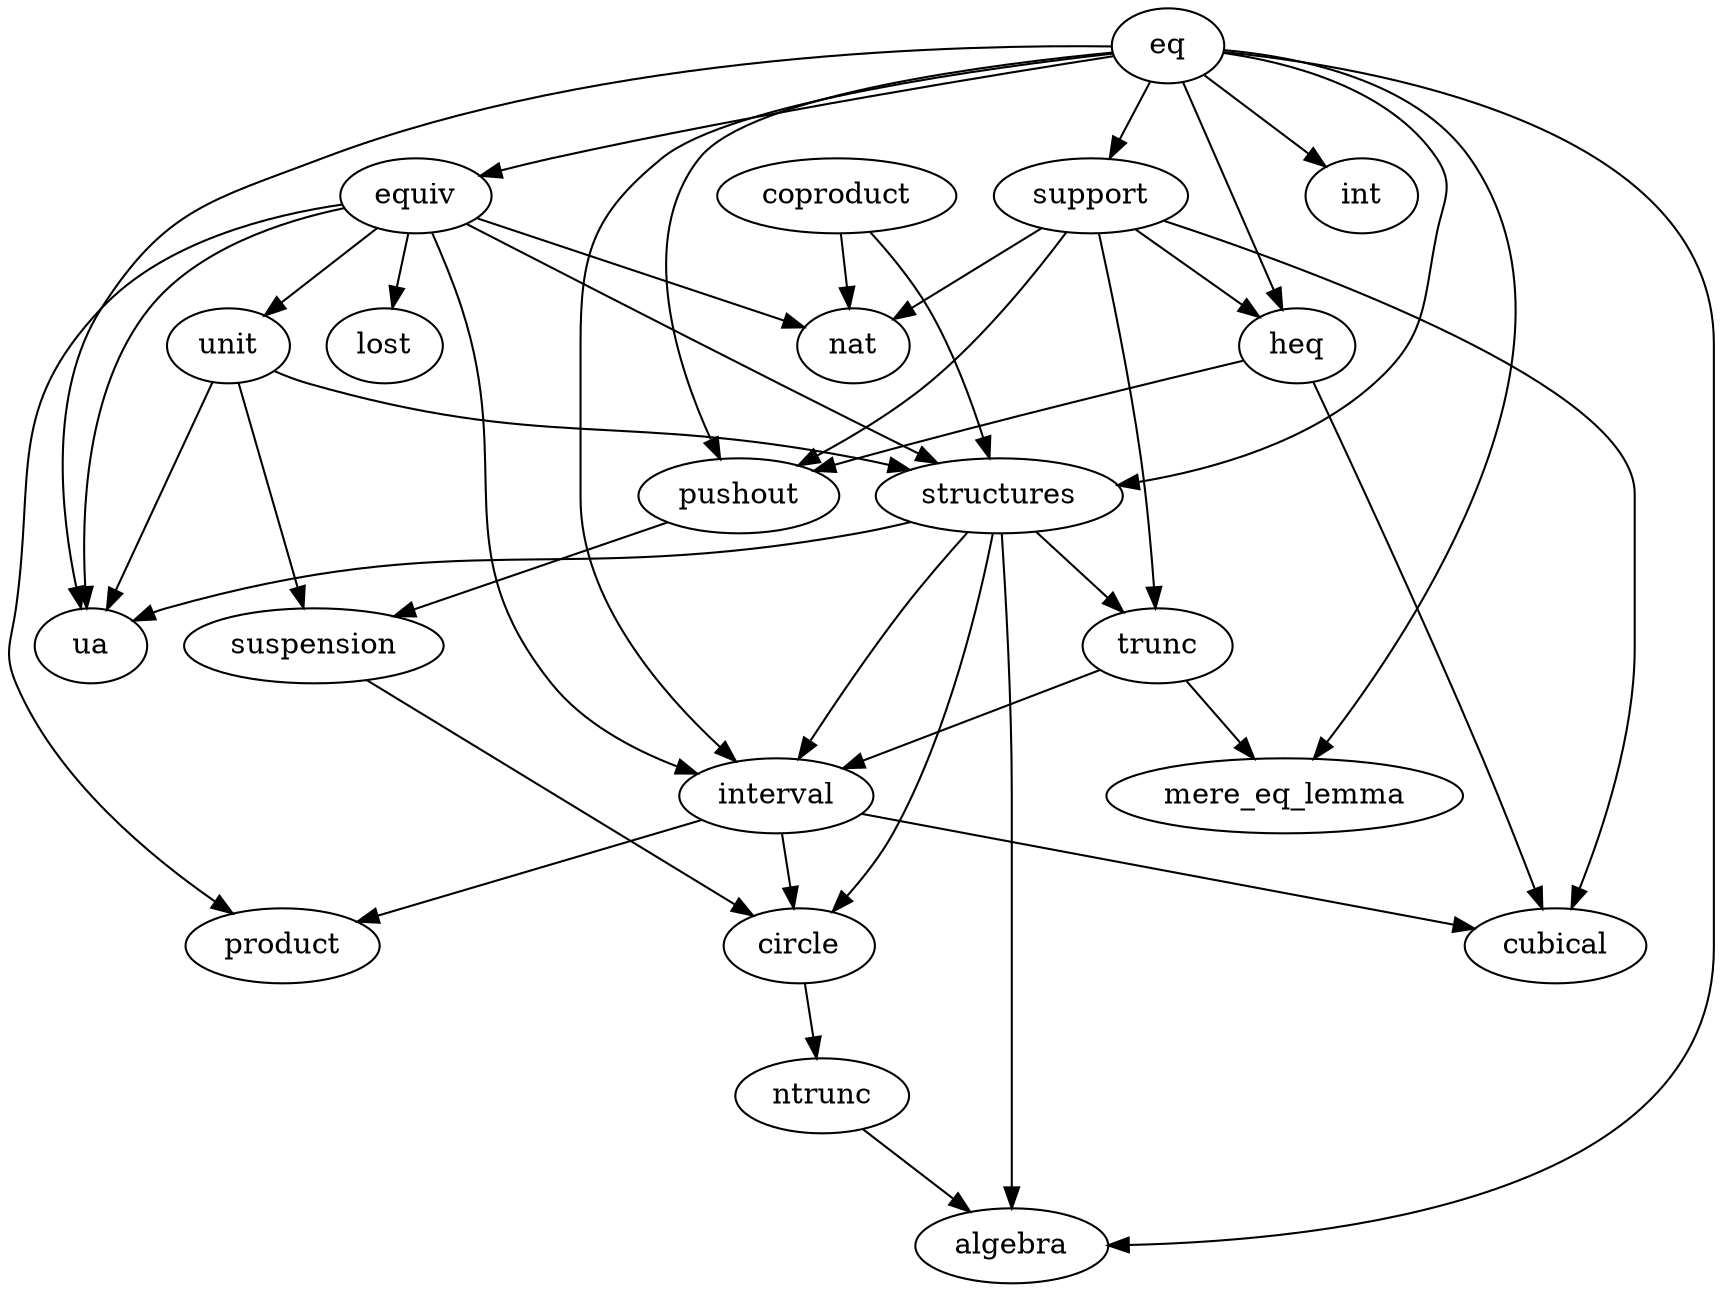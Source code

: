 digraph dependency_map {
  ntrunc -> algebra
  structures -> algebra
  eq -> algebra

  suspension -> circle
  structures -> circle
  interval -> circle

  interval -> cubical
  heq -> cubical
  support -> cubical

  eq -> heq
  support -> heq

  eq -> equiv
  eq -> int

  trunc -> interval
  eq -> interval
  structures -> interval
  equiv -> interval

  eq -> mere_eq_lemma
  trunc -> mere_eq_lemma

  circle -> ntrunc

  equiv -> product
  interval -> product

  heq -> pushout
  eq -> pushout
  support -> pushout

  unit -> structures
  equiv -> structures
  eq -> structures
  coproduct -> structures

  eq -> support

  pushout -> suspension
  unit -> suspension

  structures -> trunc
  support -> trunc

  equiv -> ua
  eq -> ua
  structures -> ua
  unit -> ua

  equiv -> unit

  equiv -> nat
  coproduct -> nat
  support -> nat

  equiv -> lost
}